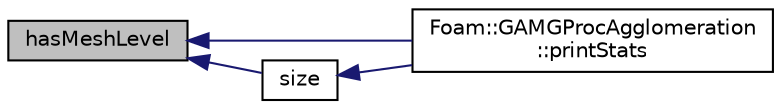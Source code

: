 digraph "hasMeshLevel"
{
  bgcolor="transparent";
  edge [fontname="Helvetica",fontsize="10",labelfontname="Helvetica",labelfontsize="10"];
  node [fontname="Helvetica",fontsize="10",shape=record];
  rankdir="LR";
  Node1555 [label="hasMeshLevel",height=0.2,width=0.4,color="black", fillcolor="grey75", style="filled", fontcolor="black"];
  Node1555 -> Node1556 [dir="back",color="midnightblue",fontsize="10",style="solid",fontname="Helvetica"];
  Node1556 [label="Foam::GAMGProcAgglomeration\l::printStats",height=0.2,width=0.4,color="black",URL="$a28025.html#a4b9e2848198fe910daf3a863900c193d",tooltip="Debug: write agglomeration info. "];
  Node1555 -> Node1557 [dir="back",color="midnightblue",fontsize="10",style="solid",fontname="Helvetica"];
  Node1557 [label="size",height=0.2,width=0.4,color="black",URL="$a28013.html#a9facbf0a118d395c89884e45a5ca4e4b"];
  Node1557 -> Node1556 [dir="back",color="midnightblue",fontsize="10",style="solid",fontname="Helvetica"];
}
